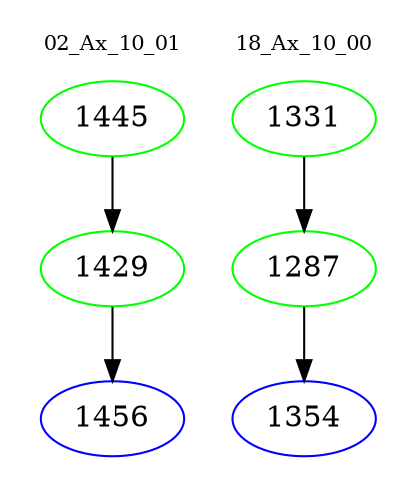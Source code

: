 digraph{
subgraph cluster_0 {
color = white
label = "02_Ax_10_01";
fontsize=10;
T0_1445 [label="1445", color="green"]
T0_1445 -> T0_1429 [color="black"]
T0_1429 [label="1429", color="green"]
T0_1429 -> T0_1456 [color="black"]
T0_1456 [label="1456", color="blue"]
}
subgraph cluster_1 {
color = white
label = "18_Ax_10_00";
fontsize=10;
T1_1331 [label="1331", color="green"]
T1_1331 -> T1_1287 [color="black"]
T1_1287 [label="1287", color="green"]
T1_1287 -> T1_1354 [color="black"]
T1_1354 [label="1354", color="blue"]
}
}

